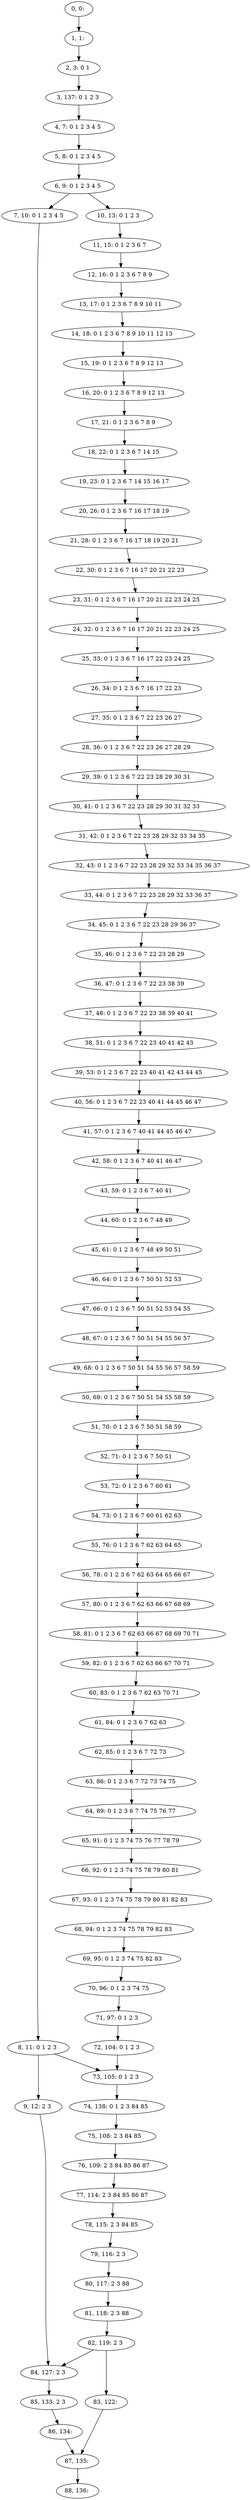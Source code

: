 digraph G {
0[label="0, 0: "];
1[label="1, 1: "];
2[label="2, 3: 0 1 "];
3[label="3, 137: 0 1 2 3 "];
4[label="4, 7: 0 1 2 3 4 5 "];
5[label="5, 8: 0 1 2 3 4 5 "];
6[label="6, 9: 0 1 2 3 4 5 "];
7[label="7, 10: 0 1 2 3 4 5 "];
8[label="8, 11: 0 1 2 3 "];
9[label="9, 12: 2 3 "];
10[label="10, 13: 0 1 2 3 "];
11[label="11, 15: 0 1 2 3 6 7 "];
12[label="12, 16: 0 1 2 3 6 7 8 9 "];
13[label="13, 17: 0 1 2 3 6 7 8 9 10 11 "];
14[label="14, 18: 0 1 2 3 6 7 8 9 10 11 12 13 "];
15[label="15, 19: 0 1 2 3 6 7 8 9 12 13 "];
16[label="16, 20: 0 1 2 3 6 7 8 9 12 13 "];
17[label="17, 21: 0 1 2 3 6 7 8 9 "];
18[label="18, 22: 0 1 2 3 6 7 14 15 "];
19[label="19, 23: 0 1 2 3 6 7 14 15 16 17 "];
20[label="20, 26: 0 1 2 3 6 7 16 17 18 19 "];
21[label="21, 28: 0 1 2 3 6 7 16 17 18 19 20 21 "];
22[label="22, 30: 0 1 2 3 6 7 16 17 20 21 22 23 "];
23[label="23, 31: 0 1 2 3 6 7 16 17 20 21 22 23 24 25 "];
24[label="24, 32: 0 1 2 3 6 7 16 17 20 21 22 23 24 25 "];
25[label="25, 33: 0 1 2 3 6 7 16 17 22 23 24 25 "];
26[label="26, 34: 0 1 2 3 6 7 16 17 22 23 "];
27[label="27, 35: 0 1 2 3 6 7 22 23 26 27 "];
28[label="28, 36: 0 1 2 3 6 7 22 23 26 27 28 29 "];
29[label="29, 39: 0 1 2 3 6 7 22 23 28 29 30 31 "];
30[label="30, 41: 0 1 2 3 6 7 22 23 28 29 30 31 32 33 "];
31[label="31, 42: 0 1 2 3 6 7 22 23 28 29 32 33 34 35 "];
32[label="32, 43: 0 1 2 3 6 7 22 23 28 29 32 33 34 35 36 37 "];
33[label="33, 44: 0 1 2 3 6 7 22 23 28 29 32 33 36 37 "];
34[label="34, 45: 0 1 2 3 6 7 22 23 28 29 36 37 "];
35[label="35, 46: 0 1 2 3 6 7 22 23 28 29 "];
36[label="36, 47: 0 1 2 3 6 7 22 23 38 39 "];
37[label="37, 48: 0 1 2 3 6 7 22 23 38 39 40 41 "];
38[label="38, 51: 0 1 2 3 6 7 22 23 40 41 42 43 "];
39[label="39, 53: 0 1 2 3 6 7 22 23 40 41 42 43 44 45 "];
40[label="40, 56: 0 1 2 3 6 7 22 23 40 41 44 45 46 47 "];
41[label="41, 57: 0 1 2 3 6 7 40 41 44 45 46 47 "];
42[label="42, 58: 0 1 2 3 6 7 40 41 46 47 "];
43[label="43, 59: 0 1 2 3 6 7 40 41 "];
44[label="44, 60: 0 1 2 3 6 7 48 49 "];
45[label="45, 61: 0 1 2 3 6 7 48 49 50 51 "];
46[label="46, 64: 0 1 2 3 6 7 50 51 52 53 "];
47[label="47, 66: 0 1 2 3 6 7 50 51 52 53 54 55 "];
48[label="48, 67: 0 1 2 3 6 7 50 51 54 55 56 57 "];
49[label="49, 68: 0 1 2 3 6 7 50 51 54 55 56 57 58 59 "];
50[label="50, 69: 0 1 2 3 6 7 50 51 54 55 58 59 "];
51[label="51, 70: 0 1 2 3 6 7 50 51 58 59 "];
52[label="52, 71: 0 1 2 3 6 7 50 51 "];
53[label="53, 72: 0 1 2 3 6 7 60 61 "];
54[label="54, 73: 0 1 2 3 6 7 60 61 62 63 "];
55[label="55, 76: 0 1 2 3 6 7 62 63 64 65 "];
56[label="56, 78: 0 1 2 3 6 7 62 63 64 65 66 67 "];
57[label="57, 80: 0 1 2 3 6 7 62 63 66 67 68 69 "];
58[label="58, 81: 0 1 2 3 6 7 62 63 66 67 68 69 70 71 "];
59[label="59, 82: 0 1 2 3 6 7 62 63 66 67 70 71 "];
60[label="60, 83: 0 1 2 3 6 7 62 63 70 71 "];
61[label="61, 84: 0 1 2 3 6 7 62 63 "];
62[label="62, 85: 0 1 2 3 6 7 72 73 "];
63[label="63, 86: 0 1 2 3 6 7 72 73 74 75 "];
64[label="64, 89: 0 1 2 3 6 7 74 75 76 77 "];
65[label="65, 91: 0 1 2 3 74 75 76 77 78 79 "];
66[label="66, 92: 0 1 2 3 74 75 78 79 80 81 "];
67[label="67, 93: 0 1 2 3 74 75 78 79 80 81 82 83 "];
68[label="68, 94: 0 1 2 3 74 75 78 79 82 83 "];
69[label="69, 95: 0 1 2 3 74 75 82 83 "];
70[label="70, 96: 0 1 2 3 74 75 "];
71[label="71, 97: 0 1 2 3 "];
72[label="72, 104: 0 1 2 3 "];
73[label="73, 105: 0 1 2 3 "];
74[label="74, 138: 0 1 2 3 84 85 "];
75[label="75, 108: 2 3 84 85 "];
76[label="76, 109: 2 3 84 85 86 87 "];
77[label="77, 114: 2 3 84 85 86 87 "];
78[label="78, 115: 2 3 84 85 "];
79[label="79, 116: 2 3 "];
80[label="80, 117: 2 3 88 "];
81[label="81, 118: 2 3 88 "];
82[label="82, 119: 2 3 "];
83[label="83, 122: "];
84[label="84, 127: 2 3 "];
85[label="85, 133: 2 3 "];
86[label="86, 134: "];
87[label="87, 135: "];
88[label="88, 136: "];
0->1 ;
1->2 ;
2->3 ;
3->4 ;
4->5 ;
5->6 ;
6->7 ;
6->10 ;
7->8 ;
8->9 ;
8->73 ;
9->84 ;
10->11 ;
11->12 ;
12->13 ;
13->14 ;
14->15 ;
15->16 ;
16->17 ;
17->18 ;
18->19 ;
19->20 ;
20->21 ;
21->22 ;
22->23 ;
23->24 ;
24->25 ;
25->26 ;
26->27 ;
27->28 ;
28->29 ;
29->30 ;
30->31 ;
31->32 ;
32->33 ;
33->34 ;
34->35 ;
35->36 ;
36->37 ;
37->38 ;
38->39 ;
39->40 ;
40->41 ;
41->42 ;
42->43 ;
43->44 ;
44->45 ;
45->46 ;
46->47 ;
47->48 ;
48->49 ;
49->50 ;
50->51 ;
51->52 ;
52->53 ;
53->54 ;
54->55 ;
55->56 ;
56->57 ;
57->58 ;
58->59 ;
59->60 ;
60->61 ;
61->62 ;
62->63 ;
63->64 ;
64->65 ;
65->66 ;
66->67 ;
67->68 ;
68->69 ;
69->70 ;
70->71 ;
71->72 ;
72->73 ;
73->74 ;
74->75 ;
75->76 ;
76->77 ;
77->78 ;
78->79 ;
79->80 ;
80->81 ;
81->82 ;
82->83 ;
82->84 ;
83->87 ;
84->85 ;
85->86 ;
86->87 ;
87->88 ;
}
